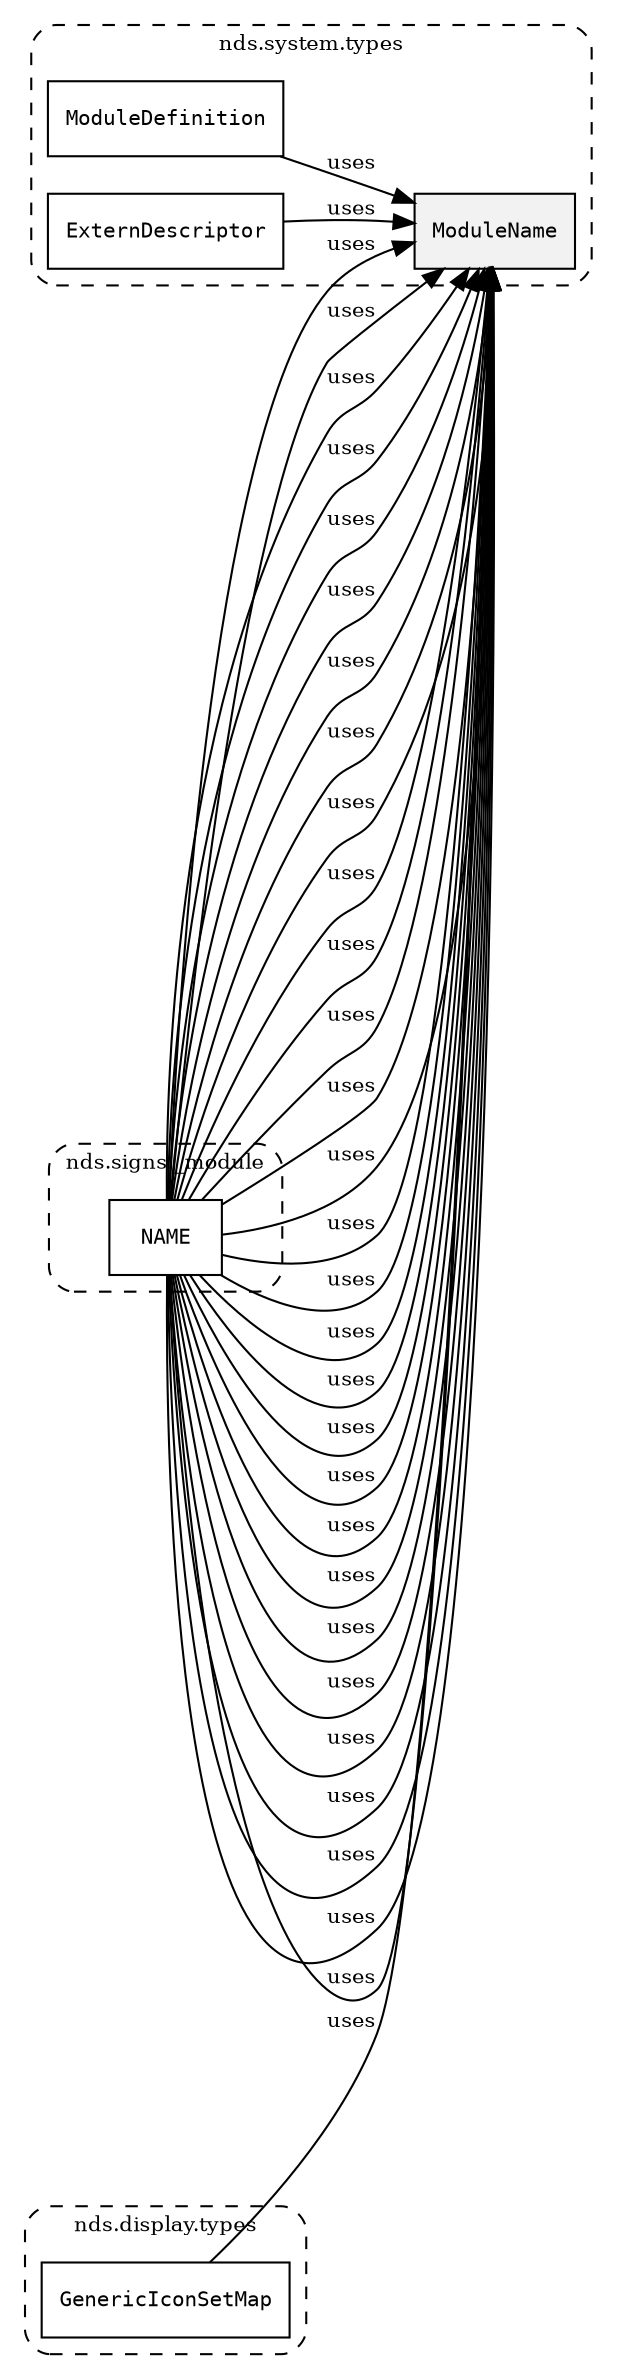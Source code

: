 /**
 * This dot file creates symbol collaboration diagram for ModuleName.
 */
digraph ZSERIO
{
    node [shape=box, fontsize=10];
    rankdir="LR";
    fontsize=10;
    tooltip="ModuleName collaboration diagram";

    subgraph "cluster_nds.system.types"
    {
        style="dashed, rounded";
        label="nds.system.types";
        tooltip="Package nds.system.types";
        href="../../../content/packages/nds.system.types.html#Package-nds-system-types";
        target="_parent";

        "ModuleName" [style="filled", fillcolor="#0000000D", target="_parent", label=<<font face="monospace"><table align="center" border="0" cellspacing="0" cellpadding="0"><tr><td href="../../../content/packages/nds.system.types.html#Subtype-ModuleName" title="Subtype defined in nds.system.types">ModuleName</td></tr></table></font>>];
        "ModuleDefinition" [target="_parent", label=<<font face="monospace"><table align="center" border="0" cellspacing="0" cellpadding="0"><tr><td href="../../../content/packages/nds.system.types.html#Structure-ModuleDefinition" title="Structure defined in nds.system.types">ModuleDefinition</td></tr></table></font>>];
        "ExternDescriptor" [target="_parent", label=<<font face="monospace"><table align="center" border="0" cellspacing="0" cellpadding="0"><tr><td href="../../../content/packages/nds.system.types.html#Structure-ExternDescriptor" title="Structure defined in nds.system.types">ExternDescriptor</td></tr></table></font>>];
    }

    subgraph "cluster_nds.signs._module"
    {
        style="dashed, rounded";
        label="nds.signs._module";
        tooltip="Package nds.signs._module";
        href="../../../content/packages/nds.signs._module.html#Package-nds-signs-_module";
        target="_parent";

        "NAME" [target="_parent", label=<<font face="monospace"><table align="center" border="0" cellspacing="0" cellpadding="0"><tr><td href="../../../content/packages/nds.signs._module.html#Constant-NAME" title="Constant defined in nds.signs._module">NAME</td></tr></table></font>>];
    }

    subgraph "cluster_nds.core._module"
    {
        style="dashed, rounded";
        label="nds.core._module";
        tooltip="Package nds.core._module";
        href="../../../content/packages/nds.core._module.html#Package-nds-core-_module";
        target="_parent";

        "NAME" [target="_parent", label=<<font face="monospace"><table align="center" border="0" cellspacing="0" cellpadding="0"><tr><td href="../../../content/packages/nds.core._module.html#Constant-NAME" title="Constant defined in nds.core._module">NAME</td></tr></table></font>>];
    }

    subgraph "cluster_nds.localization._module"
    {
        style="dashed, rounded";
        label="nds.localization._module";
        tooltip="Package nds.localization._module";
        href="../../../content/packages/nds.localization._module.html#Package-nds-localization-_module";
        target="_parent";

        "NAME" [target="_parent", label=<<font face="monospace"><table align="center" border="0" cellspacing="0" cellpadding="0"><tr><td href="../../../content/packages/nds.localization._module.html#Constant-NAME" title="Constant defined in nds.localization._module">NAME</td></tr></table></font>>];
    }

    subgraph "cluster_nds.registry._module"
    {
        style="dashed, rounded";
        label="nds.registry._module";
        tooltip="Package nds.registry._module";
        href="../../../content/packages/nds.registry._module.html#Package-nds-registry-_module";
        target="_parent";

        "NAME" [target="_parent", label=<<font face="monospace"><table align="center" border="0" cellspacing="0" cellpadding="0"><tr><td href="../../../content/packages/nds.registry._module.html#Constant-NAME" title="Constant defined in nds.registry._module">NAME</td></tr></table></font>>];
    }

    subgraph "cluster_nds.search._module"
    {
        style="dashed, rounded";
        label="nds.search._module";
        tooltip="Package nds.search._module";
        href="../../../content/packages/nds.search._module.html#Package-nds-search-_module";
        target="_parent";

        "NAME" [target="_parent", label=<<font face="monospace"><table align="center" border="0" cellspacing="0" cellpadding="0"><tr><td href="../../../content/packages/nds.search._module.html#Constant-NAME" title="Constant defined in nds.search._module">NAME</td></tr></table></font>>];
    }

    subgraph "cluster_nds.routing._module"
    {
        style="dashed, rounded";
        label="nds.routing._module";
        tooltip="Package nds.routing._module";
        href="../../../content/packages/nds.routing._module.html#Package-nds-routing-_module";
        target="_parent";

        "NAME" [target="_parent", label=<<font face="monospace"><table align="center" border="0" cellspacing="0" cellpadding="0"><tr><td href="../../../content/packages/nds.routing._module.html#Constant-NAME" title="Constant defined in nds.routing._module">NAME</td></tr></table></font>>];
    }

    subgraph "cluster_nds.traffic._module"
    {
        style="dashed, rounded";
        label="nds.traffic._module";
        tooltip="Package nds.traffic._module";
        href="../../../content/packages/nds.traffic._module.html#Package-nds-traffic-_module";
        target="_parent";

        "NAME" [target="_parent", label=<<font face="monospace"><table align="center" border="0" cellspacing="0" cellpadding="0"><tr><td href="../../../content/packages/nds.traffic._module.html#Constant-NAME" title="Constant defined in nds.traffic._module">NAME</td></tr></table></font>>];
    }

    subgraph "cluster_nds.routingdata._module"
    {
        style="dashed, rounded";
        label="nds.routingdata._module";
        tooltip="Package nds.routingdata._module";
        href="../../../content/packages/nds.routingdata._module.html#Package-nds-routingdata-_module";
        target="_parent";

        "NAME" [target="_parent", label=<<font face="monospace"><table align="center" border="0" cellspacing="0" cellpadding="0"><tr><td href="../../../content/packages/nds.routingdata._module.html#Constant-NAME" title="Constant defined in nds.routingdata._module">NAME</td></tr></table></font>>];
    }

    subgraph "cluster_nds.adas._module"
    {
        style="dashed, rounded";
        label="nds.adas._module";
        tooltip="Package nds.adas._module";
        href="../../../content/packages/nds.adas._module.html#Package-nds-adas-_module";
        target="_parent";

        "NAME" [target="_parent", label=<<font face="monospace"><table align="center" border="0" cellspacing="0" cellpadding="0"><tr><td href="../../../content/packages/nds.adas._module.html#Constant-NAME" title="Constant defined in nds.adas._module">NAME</td></tr></table></font>>];
    }

    subgraph "cluster_nds.vehicle.reference._module"
    {
        style="dashed, rounded";
        label="nds.vehicle.reference._module";
        tooltip="Package nds.vehicle.reference._module";
        href="../../../content/packages/nds.vehicle.reference._module.html#Package-nds-vehicle-reference-_module";
        target="_parent";

        "NAME" [target="_parent", label=<<font face="monospace"><table align="center" border="0" cellspacing="0" cellpadding="0"><tr><td href="../../../content/packages/nds.vehicle.reference._module.html#Constant-NAME" title="Constant defined in nds.vehicle.reference._module">NAME</td></tr></table></font>>];
    }

    subgraph "cluster_nds.vehicle._module"
    {
        style="dashed, rounded";
        label="nds.vehicle._module";
        tooltip="Package nds.vehicle._module";
        href="../../../content/packages/nds.vehicle._module.html#Package-nds-vehicle-_module";
        target="_parent";

        "NAME" [target="_parent", label=<<font face="monospace"><table align="center" border="0" cellspacing="0" cellpadding="0"><tr><td href="../../../content/packages/nds.vehicle._module.html#Constant-NAME" title="Constant defined in nds.vehicle._module">NAME</td></tr></table></font>>];
    }

    subgraph "cluster_nds.instructions._module"
    {
        style="dashed, rounded";
        label="nds.instructions._module";
        tooltip="Package nds.instructions._module";
        href="../../../content/packages/nds.instructions._module.html#Package-nds-instructions-_module";
        target="_parent";

        "NAME" [target="_parent", label=<<font face="monospace"><table align="center" border="0" cellspacing="0" cellpadding="0"><tr><td href="../../../content/packages/nds.instructions._module.html#Constant-NAME" title="Constant defined in nds.instructions._module">NAME</td></tr></table></font>>];
    }

    subgraph "cluster_nds.poi.reference._module"
    {
        style="dashed, rounded";
        label="nds.poi.reference._module";
        tooltip="Package nds.poi.reference._module";
        href="../../../content/packages/nds.poi.reference._module.html#Package-nds-poi-reference-_module";
        target="_parent";

        "NAME" [target="_parent", label=<<font face="monospace"><table align="center" border="0" cellspacing="0" cellpadding="0"><tr><td href="../../../content/packages/nds.poi.reference._module.html#Constant-NAME" title="Constant defined in nds.poi.reference._module">NAME</td></tr></table></font>>];
    }

    subgraph "cluster_nds.poi._module"
    {
        style="dashed, rounded";
        label="nds.poi._module";
        tooltip="Package nds.poi._module";
        href="../../../content/packages/nds.poi._module.html#Package-nds-poi-_module";
        target="_parent";

        "NAME" [target="_parent", label=<<font face="monospace"><table align="center" border="0" cellspacing="0" cellpadding="0"><tr><td href="../../../content/packages/nds.poi._module.html#Constant-NAME" title="Constant defined in nds.poi._module">NAME</td></tr></table></font>>];
    }

    subgraph "cluster_nds.smart._module"
    {
        style="dashed, rounded";
        label="nds.smart._module";
        tooltip="Package nds.smart._module";
        href="../../../content/packages/nds.smart._module.html#Package-nds-smart-_module";
        target="_parent";

        "NAME" [target="_parent", label=<<font face="monospace"><table align="center" border="0" cellspacing="0" cellpadding="0"><tr><td href="../../../content/packages/nds.smart._module.html#Constant-NAME" title="Constant defined in nds.smart._module">NAME</td></tr></table></font>>];
    }

    subgraph "cluster_nds.road.reference._module"
    {
        style="dashed, rounded";
        label="nds.road.reference._module";
        tooltip="Package nds.road.reference._module";
        href="../../../content/packages/nds.road.reference._module.html#Package-nds-road-reference-_module";
        target="_parent";

        "NAME" [target="_parent", label=<<font face="monospace"><table align="center" border="0" cellspacing="0" cellpadding="0"><tr><td href="../../../content/packages/nds.road.reference._module.html#Constant-NAME" title="Constant defined in nds.road.reference._module">NAME</td></tr></table></font>>];
    }

    subgraph "cluster_nds.road._module"
    {
        style="dashed, rounded";
        label="nds.road._module";
        tooltip="Package nds.road._module";
        href="../../../content/packages/nds.road._module.html#Package-nds-road-_module";
        target="_parent";

        "NAME" [target="_parent", label=<<font face="monospace"><table align="center" border="0" cellspacing="0" cellpadding="0"><tr><td href="../../../content/packages/nds.road._module.html#Constant-NAME" title="Constant defined in nds.road._module">NAME</td></tr></table></font>>];
    }

    subgraph "cluster_nds.venue.reference._module"
    {
        style="dashed, rounded";
        label="nds.venue.reference._module";
        tooltip="Package nds.venue.reference._module";
        href="../../../content/packages/nds.venue.reference._module.html#Package-nds-venue-reference-_module";
        target="_parent";

        "NAME" [target="_parent", label=<<font face="monospace"><table align="center" border="0" cellspacing="0" cellpadding="0"><tr><td href="../../../content/packages/nds.venue.reference._module.html#Constant-NAME" title="Constant defined in nds.venue.reference._module">NAME</td></tr></table></font>>];
    }

    subgraph "cluster_nds.venue._module"
    {
        style="dashed, rounded";
        label="nds.venue._module";
        tooltip="Package nds.venue._module";
        href="../../../content/packages/nds.venue._module.html#Package-nds-venue-_module";
        target="_parent";

        "NAME" [target="_parent", label=<<font face="monospace"><table align="center" border="0" cellspacing="0" cellpadding="0"><tr><td href="../../../content/packages/nds.venue._module.html#Constant-NAME" title="Constant defined in nds.venue._module">NAME</td></tr></table></font>>];
    }

    subgraph "cluster_nds.venue.details._module"
    {
        style="dashed, rounded";
        label="nds.venue.details._module";
        tooltip="Package nds.venue.details._module";
        href="../../../content/packages/nds.venue.details._module.html#Package-nds-venue-details-_module";
        target="_parent";

        "NAME" [target="_parent", label=<<font face="monospace"><table align="center" border="0" cellspacing="0" cellpadding="0"><tr><td href="../../../content/packages/nds.venue.details._module.html#Constant-NAME" title="Constant defined in nds.venue.details._module">NAME</td></tr></table></font>>];
    }

    subgraph "cluster_nds.display.reference._module"
    {
        style="dashed, rounded";
        label="nds.display.reference._module";
        tooltip="Package nds.display.reference._module";
        href="../../../content/packages/nds.display.reference._module.html#Package-nds-display-reference-_module";
        target="_parent";

        "NAME" [target="_parent", label=<<font face="monospace"><table align="center" border="0" cellspacing="0" cellpadding="0"><tr><td href="../../../content/packages/nds.display.reference._module.html#Constant-NAME" title="Constant defined in nds.display.reference._module">NAME</td></tr></table></font>>];
    }

    subgraph "cluster_nds.display._module"
    {
        style="dashed, rounded";
        label="nds.display._module";
        tooltip="Package nds.display._module";
        href="../../../content/packages/nds.display._module.html#Package-nds-display-_module";
        target="_parent";

        "NAME" [target="_parent", label=<<font face="monospace"><table align="center" border="0" cellspacing="0" cellpadding="0"><tr><td href="../../../content/packages/nds.display._module.html#Constant-NAME" title="Constant defined in nds.display._module">NAME</td></tr></table></font>>];
    }

    subgraph "cluster_nds.display.types"
    {
        style="dashed, rounded";
        label="nds.display.types";
        tooltip="Package nds.display.types";
        href="../../../content/packages/nds.display.types.html#Package-nds-display-types";
        target="_parent";

        "GenericIconSetMap" [target="_parent", label=<<font face="monospace"><table align="center" border="0" cellspacing="0" cellpadding="0"><tr><td href="../../../content/packages/nds.display.types.html#Structure-GenericIconSetMap" title="Structure defined in nds.display.types">GenericIconSetMap</td></tr></table></font>>];
    }

    subgraph "cluster_nds.display.details._module"
    {
        style="dashed, rounded";
        label="nds.display.details._module";
        tooltip="Package nds.display.details._module";
        href="../../../content/packages/nds.display.details._module.html#Package-nds-display-details-_module";
        target="_parent";

        "NAME" [target="_parent", label=<<font face="monospace"><table align="center" border="0" cellspacing="0" cellpadding="0"><tr><td href="../../../content/packages/nds.display.details._module.html#Constant-NAME" title="Constant defined in nds.display.details._module">NAME</td></tr></table></font>>];
    }

    subgraph "cluster_nds.name._module"
    {
        style="dashed, rounded";
        label="nds.name._module";
        tooltip="Package nds.name._module";
        href="../../../content/packages/nds.name._module.html#Package-nds-name-_module";
        target="_parent";

        "NAME" [target="_parent", label=<<font face="monospace"><table align="center" border="0" cellspacing="0" cellpadding="0"><tr><td href="../../../content/packages/nds.name._module.html#Constant-NAME" title="Constant defined in nds.name._module">NAME</td></tr></table></font>>];
    }

    subgraph "cluster_nds.rules._module"
    {
        style="dashed, rounded";
        label="nds.rules._module";
        tooltip="Package nds.rules._module";
        href="../../../content/packages/nds.rules._module.html#Package-nds-rules-_module";
        target="_parent";

        "NAME" [target="_parent", label=<<font face="monospace"><table align="center" border="0" cellspacing="0" cellpadding="0"><tr><td href="../../../content/packages/nds.rules._module.html#Constant-NAME" title="Constant defined in nds.rules._module">NAME</td></tr></table></font>>];
    }

    subgraph "cluster_nds.system._module"
    {
        style="dashed, rounded";
        label="nds.system._module";
        tooltip="Package nds.system._module";
        href="../../../content/packages/nds.system._module.html#Package-nds-system-_module";
        target="_parent";

        "NAME" [target="_parent", label=<<font face="monospace"><table align="center" border="0" cellspacing="0" cellpadding="0"><tr><td href="../../../content/packages/nds.system._module.html#Constant-NAME" title="Constant defined in nds.system._module">NAME</td></tr></table></font>>];
    }

    subgraph "cluster_nds.characteristics._module"
    {
        style="dashed, rounded";
        label="nds.characteristics._module";
        tooltip="Package nds.characteristics._module";
        href="../../../content/packages/nds.characteristics._module.html#Package-nds-characteristics-_module";
        target="_parent";

        "NAME" [target="_parent", label=<<font face="monospace"><table align="center" border="0" cellspacing="0" cellpadding="0"><tr><td href="../../../content/packages/nds.characteristics._module.html#Constant-NAME" title="Constant defined in nds.characteristics._module">NAME</td></tr></table></font>>];
    }

    subgraph "cluster_nds.lane.reference._module"
    {
        style="dashed, rounded";
        label="nds.lane.reference._module";
        tooltip="Package nds.lane.reference._module";
        href="../../../content/packages/nds.lane.reference._module.html#Package-nds-lane-reference-_module";
        target="_parent";

        "NAME" [target="_parent", label=<<font face="monospace"><table align="center" border="0" cellspacing="0" cellpadding="0"><tr><td href="../../../content/packages/nds.lane.reference._module.html#Constant-NAME" title="Constant defined in nds.lane.reference._module">NAME</td></tr></table></font>>];
    }

    subgraph "cluster_nds.lane._module"
    {
        style="dashed, rounded";
        label="nds.lane._module";
        tooltip="Package nds.lane._module";
        href="../../../content/packages/nds.lane._module.html#Package-nds-lane-_module";
        target="_parent";

        "NAME" [target="_parent", label=<<font face="monospace"><table align="center" border="0" cellspacing="0" cellpadding="0"><tr><td href="../../../content/packages/nds.lane._module.html#Constant-NAME" title="Constant defined in nds.lane._module">NAME</td></tr></table></font>>];
    }

    "NAME" -> "ModuleName" [label="uses", fontsize=10];
    "ModuleDefinition" -> "ModuleName" [label="uses", fontsize=10];
    "ExternDescriptor" -> "ModuleName" [label="uses", fontsize=10];
    "NAME" -> "ModuleName" [label="uses", fontsize=10];
    "NAME" -> "ModuleName" [label="uses", fontsize=10];
    "NAME" -> "ModuleName" [label="uses", fontsize=10];
    "NAME" -> "ModuleName" [label="uses", fontsize=10];
    "NAME" -> "ModuleName" [label="uses", fontsize=10];
    "NAME" -> "ModuleName" [label="uses", fontsize=10];
    "NAME" -> "ModuleName" [label="uses", fontsize=10];
    "NAME" -> "ModuleName" [label="uses", fontsize=10];
    "NAME" -> "ModuleName" [label="uses", fontsize=10];
    "NAME" -> "ModuleName" [label="uses", fontsize=10];
    "NAME" -> "ModuleName" [label="uses", fontsize=10];
    "NAME" -> "ModuleName" [label="uses", fontsize=10];
    "NAME" -> "ModuleName" [label="uses", fontsize=10];
    "NAME" -> "ModuleName" [label="uses", fontsize=10];
    "NAME" -> "ModuleName" [label="uses", fontsize=10];
    "NAME" -> "ModuleName" [label="uses", fontsize=10];
    "NAME" -> "ModuleName" [label="uses", fontsize=10];
    "NAME" -> "ModuleName" [label="uses", fontsize=10];
    "NAME" -> "ModuleName" [label="uses", fontsize=10];
    "NAME" -> "ModuleName" [label="uses", fontsize=10];
    "NAME" -> "ModuleName" [label="uses", fontsize=10];
    "GenericIconSetMap" -> "ModuleName" [label="uses", fontsize=10];
    "NAME" -> "ModuleName" [label="uses", fontsize=10];
    "NAME" -> "ModuleName" [label="uses", fontsize=10];
    "NAME" -> "ModuleName" [label="uses", fontsize=10];
    "NAME" -> "ModuleName" [label="uses", fontsize=10];
    "NAME" -> "ModuleName" [label="uses", fontsize=10];
    "NAME" -> "ModuleName" [label="uses", fontsize=10];
    "NAME" -> "ModuleName" [label="uses", fontsize=10];
}
